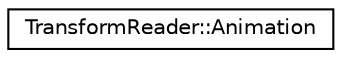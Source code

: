 digraph G
{
  edge [fontname="Helvetica",fontsize="10",labelfontname="Helvetica",labelfontsize="10"];
  node [fontname="Helvetica",fontsize="10",shape=record];
  rankdir=LR;
  Node1 [label="TransformReader::Animation",height=0.2,width=0.4,color="black", fillcolor="white", style="filled",URL="$d5/db9/structTransformReader_1_1Animation.html"];
}
